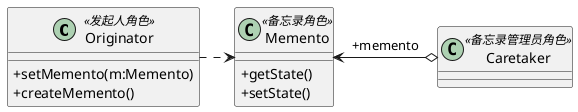 @startuml
skinparam classAttributeIconSize 0
class Originator <<发起人角色>> {
    +setMemento(m:Memento)
    +createMemento()
}
class Memento <<备忘录角色>> {
    +getState()
    +setState()
}
class Caretaker <<备忘录管理员角色>>

Originator .> Memento
Memento <-o Caretaker:+memento
@enduml